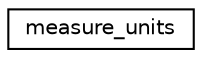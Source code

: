 digraph "Иерархия классов. Графический вид."
{
  edge [fontname="Helvetica",fontsize="10",labelfontname="Helvetica",labelfontsize="10"];
  node [fontname="Helvetica",fontsize="10",shape=record];
  rankdir="LR";
  Node1 [label="measure_units",height=0.2,width=0.4,color="black", fillcolor="white", style="filled",URL="$structmeasure__units.html"];
}
